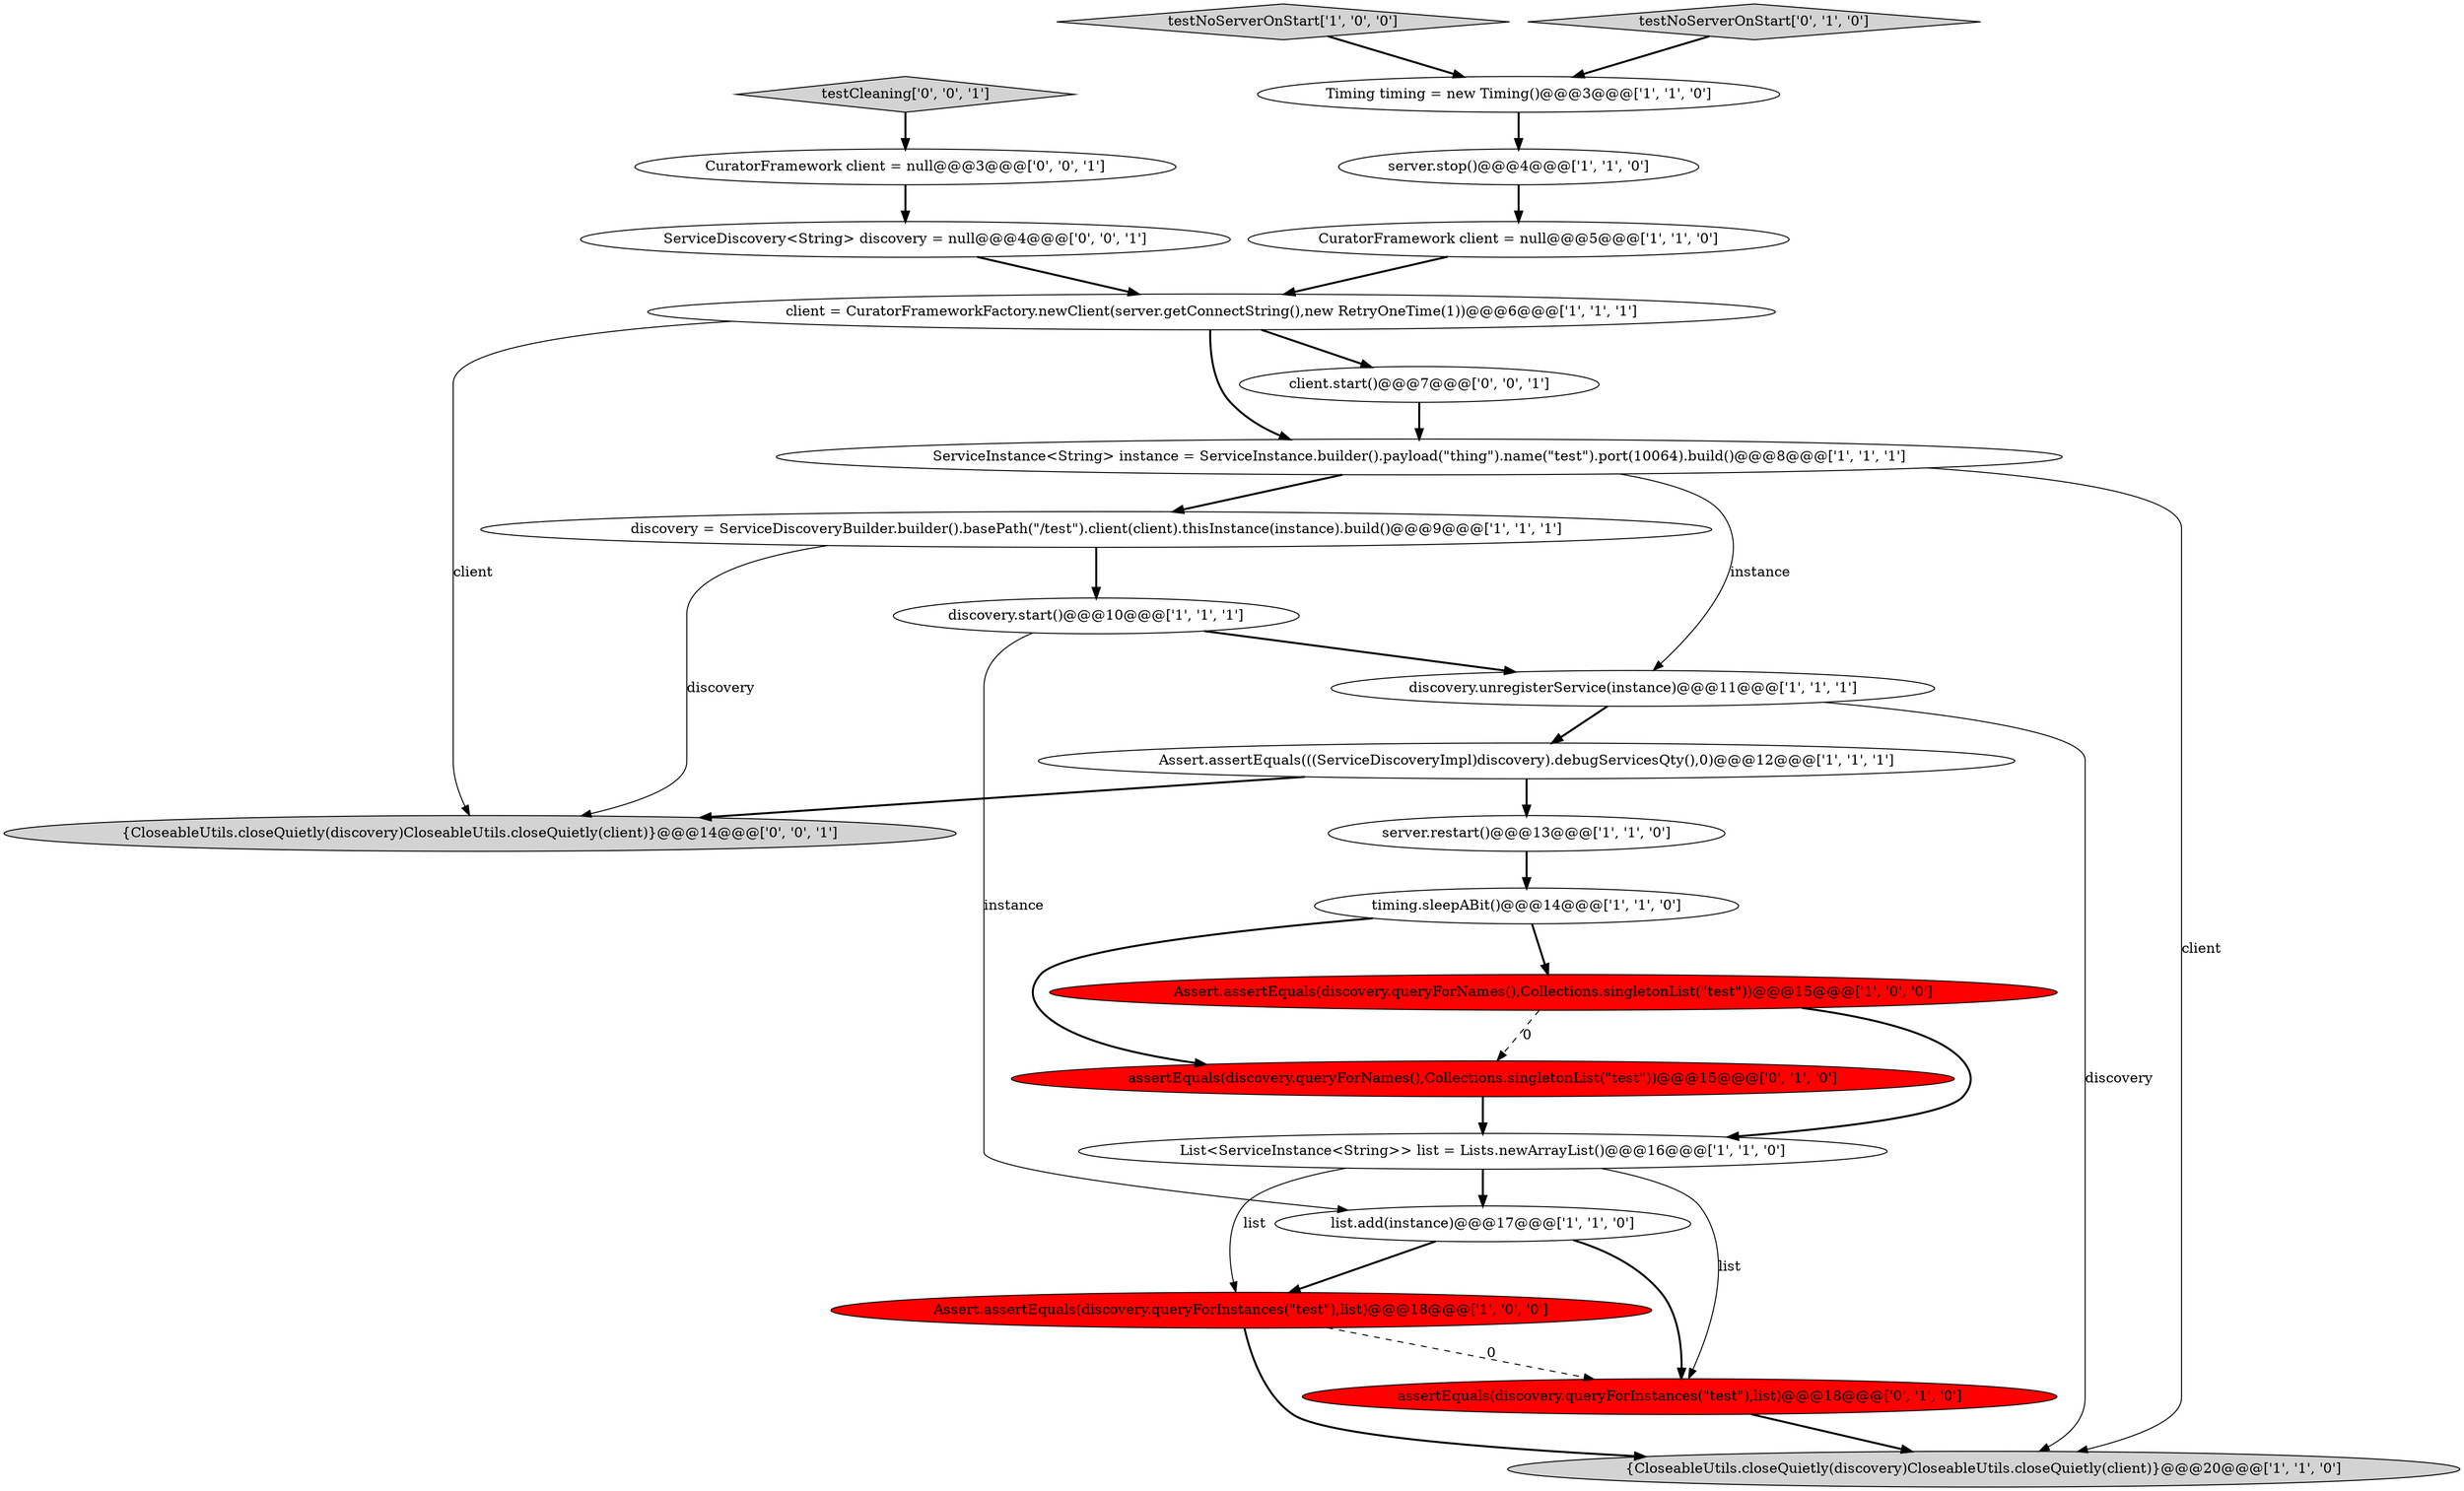 digraph {
15 [style = filled, label = "{CloseableUtils.closeQuietly(discovery)CloseableUtils.closeQuietly(client)}@@@20@@@['1', '1', '0']", fillcolor = lightgray, shape = ellipse image = "AAA0AAABBB1BBB"];
7 [style = filled, label = "client = CuratorFrameworkFactory.newClient(server.getConnectString(),new RetryOneTime(1))@@@6@@@['1', '1', '1']", fillcolor = white, shape = ellipse image = "AAA0AAABBB1BBB"];
11 [style = filled, label = "discovery.start()@@@10@@@['1', '1', '1']", fillcolor = white, shape = ellipse image = "AAA0AAABBB1BBB"];
17 [style = filled, label = "assertEquals(discovery.queryForInstances(\"test\"),list)@@@18@@@['0', '1', '0']", fillcolor = red, shape = ellipse image = "AAA1AAABBB2BBB"];
5 [style = filled, label = "discovery.unregisterService(instance)@@@11@@@['1', '1', '1']", fillcolor = white, shape = ellipse image = "AAA0AAABBB1BBB"];
14 [style = filled, label = "List<ServiceInstance<String>> list = Lists.newArrayList()@@@16@@@['1', '1', '0']", fillcolor = white, shape = ellipse image = "AAA0AAABBB1BBB"];
24 [style = filled, label = "client.start()@@@7@@@['0', '0', '1']", fillcolor = white, shape = ellipse image = "AAA0AAABBB3BBB"];
22 [style = filled, label = "CuratorFramework client = null@@@3@@@['0', '0', '1']", fillcolor = white, shape = ellipse image = "AAA0AAABBB3BBB"];
21 [style = filled, label = "{CloseableUtils.closeQuietly(discovery)CloseableUtils.closeQuietly(client)}@@@14@@@['0', '0', '1']", fillcolor = lightgray, shape = ellipse image = "AAA0AAABBB3BBB"];
20 [style = filled, label = "ServiceDiscovery<String> discovery = null@@@4@@@['0', '0', '1']", fillcolor = white, shape = ellipse image = "AAA0AAABBB3BBB"];
9 [style = filled, label = "discovery = ServiceDiscoveryBuilder.builder().basePath(\"/test\").client(client).thisInstance(instance).build()@@@9@@@['1', '1', '1']", fillcolor = white, shape = ellipse image = "AAA0AAABBB1BBB"];
3 [style = filled, label = "server.stop()@@@4@@@['1', '1', '0']", fillcolor = white, shape = ellipse image = "AAA0AAABBB1BBB"];
6 [style = filled, label = "list.add(instance)@@@17@@@['1', '1', '0']", fillcolor = white, shape = ellipse image = "AAA0AAABBB1BBB"];
2 [style = filled, label = "server.restart()@@@13@@@['1', '1', '0']", fillcolor = white, shape = ellipse image = "AAA0AAABBB1BBB"];
16 [style = filled, label = "Assert.assertEquals(((ServiceDiscoveryImpl)discovery).debugServicesQty(),0)@@@12@@@['1', '1', '1']", fillcolor = white, shape = ellipse image = "AAA0AAABBB1BBB"];
13 [style = filled, label = "testNoServerOnStart['1', '0', '0']", fillcolor = lightgray, shape = diamond image = "AAA0AAABBB1BBB"];
12 [style = filled, label = "ServiceInstance<String> instance = ServiceInstance.builder().payload(\"thing\").name(\"test\").port(10064).build()@@@8@@@['1', '1', '1']", fillcolor = white, shape = ellipse image = "AAA0AAABBB1BBB"];
10 [style = filled, label = "CuratorFramework client = null@@@5@@@['1', '1', '0']", fillcolor = white, shape = ellipse image = "AAA0AAABBB1BBB"];
4 [style = filled, label = "Assert.assertEquals(discovery.queryForInstances(\"test\"),list)@@@18@@@['1', '0', '0']", fillcolor = red, shape = ellipse image = "AAA1AAABBB1BBB"];
8 [style = filled, label = "Timing timing = new Timing()@@@3@@@['1', '1', '0']", fillcolor = white, shape = ellipse image = "AAA0AAABBB1BBB"];
18 [style = filled, label = "testNoServerOnStart['0', '1', '0']", fillcolor = lightgray, shape = diamond image = "AAA0AAABBB2BBB"];
19 [style = filled, label = "assertEquals(discovery.queryForNames(),Collections.singletonList(\"test\"))@@@15@@@['0', '1', '0']", fillcolor = red, shape = ellipse image = "AAA1AAABBB2BBB"];
0 [style = filled, label = "Assert.assertEquals(discovery.queryForNames(),Collections.singletonList(\"test\"))@@@15@@@['1', '0', '0']", fillcolor = red, shape = ellipse image = "AAA1AAABBB1BBB"];
1 [style = filled, label = "timing.sleepABit()@@@14@@@['1', '1', '0']", fillcolor = white, shape = ellipse image = "AAA0AAABBB1BBB"];
23 [style = filled, label = "testCleaning['0', '0', '1']", fillcolor = lightgray, shape = diamond image = "AAA0AAABBB3BBB"];
6->17 [style = bold, label=""];
24->12 [style = bold, label=""];
12->15 [style = solid, label="client"];
9->11 [style = bold, label=""];
4->17 [style = dashed, label="0"];
7->12 [style = bold, label=""];
2->1 [style = bold, label=""];
0->19 [style = dashed, label="0"];
4->15 [style = bold, label=""];
8->3 [style = bold, label=""];
12->5 [style = solid, label="instance"];
1->0 [style = bold, label=""];
16->2 [style = bold, label=""];
12->9 [style = bold, label=""];
10->7 [style = bold, label=""];
14->17 [style = solid, label="list"];
14->4 [style = solid, label="list"];
5->16 [style = bold, label=""];
3->10 [style = bold, label=""];
6->4 [style = bold, label=""];
11->5 [style = bold, label=""];
7->24 [style = bold, label=""];
0->14 [style = bold, label=""];
5->15 [style = solid, label="discovery"];
9->21 [style = solid, label="discovery"];
23->22 [style = bold, label=""];
19->14 [style = bold, label=""];
22->20 [style = bold, label=""];
16->21 [style = bold, label=""];
17->15 [style = bold, label=""];
18->8 [style = bold, label=""];
13->8 [style = bold, label=""];
1->19 [style = bold, label=""];
20->7 [style = bold, label=""];
14->6 [style = bold, label=""];
11->6 [style = solid, label="instance"];
7->21 [style = solid, label="client"];
}

